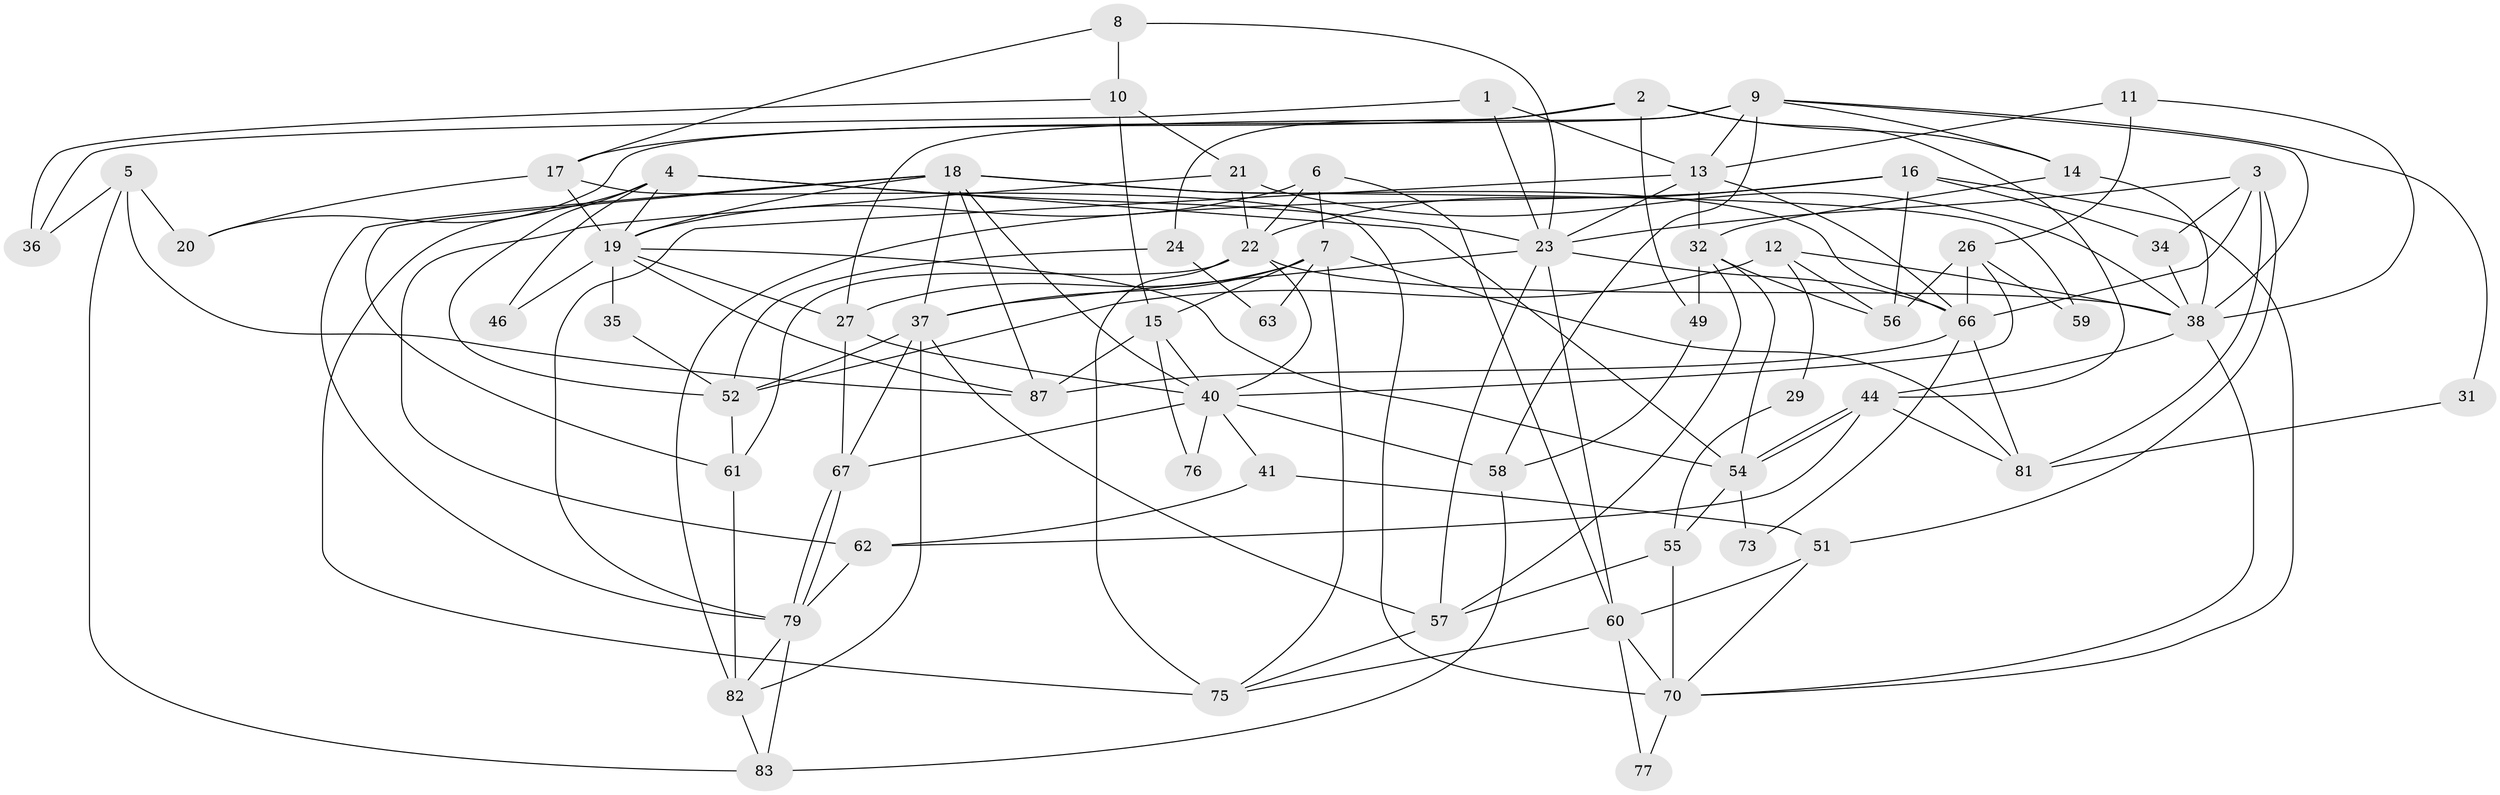 // Generated by graph-tools (version 1.1) at 2025/52/02/27/25 19:52:06]
// undirected, 63 vertices, 150 edges
graph export_dot {
graph [start="1"]
  node [color=gray90,style=filled];
  1;
  2 [super="+48"];
  3 [super="+71"];
  4 [super="+85"];
  5;
  6;
  7 [super="+25"];
  8;
  9 [super="+50"];
  10 [super="+28"];
  11;
  12;
  13 [super="+39"];
  14;
  15;
  16 [super="+68"];
  17;
  18 [super="+45"];
  19 [super="+47"];
  20;
  21;
  22 [super="+30"];
  23 [super="+43"];
  24;
  26 [super="+53"];
  27 [super="+33"];
  29;
  31;
  32 [super="+42"];
  34;
  35;
  36;
  37 [super="+72"];
  38 [super="+64"];
  40 [super="+89"];
  41;
  44 [super="+69"];
  46;
  49;
  51;
  52 [super="+65"];
  54 [super="+88"];
  55;
  56;
  57;
  58;
  59;
  60 [super="+74"];
  61;
  62 [super="+80"];
  63;
  66 [super="+84"];
  67;
  70 [super="+78"];
  73;
  75 [super="+86"];
  76;
  77;
  79 [super="+90"];
  81;
  82;
  83;
  87;
  1 -- 36;
  1 -- 13;
  1 -- 23;
  2 -- 17;
  2 -- 14;
  2 -- 24;
  2 -- 49;
  2 -- 44;
  3 -- 81;
  3 -- 34;
  3 -- 51;
  3 -- 66;
  3 -- 23;
  4 -- 23;
  4 -- 46;
  4 -- 19;
  4 -- 52;
  4 -- 54;
  4 -- 75 [weight=2];
  5 -- 87;
  5 -- 20;
  5 -- 36;
  5 -- 83;
  6 -- 60;
  6 -- 7;
  6 -- 19;
  6 -- 22;
  7 -- 15;
  7 -- 27;
  7 -- 63;
  7 -- 81;
  7 -- 75;
  7 -- 37;
  8 -- 10;
  8 -- 17;
  8 -- 23;
  9 -- 58;
  9 -- 27;
  9 -- 13;
  9 -- 31;
  9 -- 38;
  9 -- 20;
  9 -- 14;
  10 -- 15;
  10 -- 36;
  10 -- 21;
  11 -- 13;
  11 -- 26;
  11 -- 38;
  12 -- 56;
  12 -- 29;
  12 -- 52;
  12 -- 38;
  13 -- 66;
  13 -- 32;
  13 -- 79;
  13 -- 23;
  14 -- 32;
  14 -- 38;
  15 -- 87;
  15 -- 76;
  15 -- 40;
  16 -- 56;
  16 -- 22;
  16 -- 34;
  16 -- 70;
  16 -- 82;
  17 -- 19;
  17 -- 20;
  17 -- 70;
  18 -- 37;
  18 -- 79;
  18 -- 40;
  18 -- 59;
  18 -- 19;
  18 -- 61;
  18 -- 87;
  18 -- 66;
  19 -- 35;
  19 -- 87;
  19 -- 46;
  19 -- 54;
  19 -- 27;
  21 -- 38;
  21 -- 62;
  21 -- 22;
  22 -- 61;
  22 -- 40;
  22 -- 38;
  22 -- 75;
  23 -- 57 [weight=2];
  23 -- 66;
  23 -- 37;
  23 -- 60;
  24 -- 52;
  24 -- 63;
  26 -- 66 [weight=2];
  26 -- 56;
  26 -- 59;
  26 -- 40;
  27 -- 67;
  27 -- 40;
  29 -- 55;
  31 -- 81;
  32 -- 49;
  32 -- 57;
  32 -- 56;
  32 -- 54;
  34 -- 38;
  35 -- 52;
  37 -- 57;
  37 -- 52;
  37 -- 82;
  37 -- 67;
  38 -- 70;
  38 -- 44;
  40 -- 67;
  40 -- 58;
  40 -- 41;
  40 -- 76;
  41 -- 51;
  41 -- 62;
  44 -- 81;
  44 -- 54;
  44 -- 54;
  44 -- 62;
  49 -- 58;
  51 -- 70;
  51 -- 60;
  52 -- 61;
  54 -- 55;
  54 -- 73;
  55 -- 57;
  55 -- 70;
  57 -- 75;
  58 -- 83;
  60 -- 75;
  60 -- 77;
  60 -- 70;
  61 -- 82;
  62 -- 79;
  66 -- 73;
  66 -- 81;
  66 -- 87;
  67 -- 79;
  67 -- 79;
  70 -- 77;
  79 -- 82;
  79 -- 83;
  82 -- 83;
}
